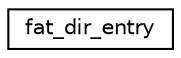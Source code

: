 digraph "Graphical Class Hierarchy"
{
 // LATEX_PDF_SIZE
  edge [fontname="Helvetica",fontsize="10",labelfontname="Helvetica",labelfontsize="10"];
  node [fontname="Helvetica",fontsize="10",shape=record];
  rankdir="LR";
  Node0 [label="fat_dir_entry",height=0.2,width=0.4,color="black", fillcolor="white", style="filled",URL="$structfat__dir__entry.html",tooltip=" "];
}
